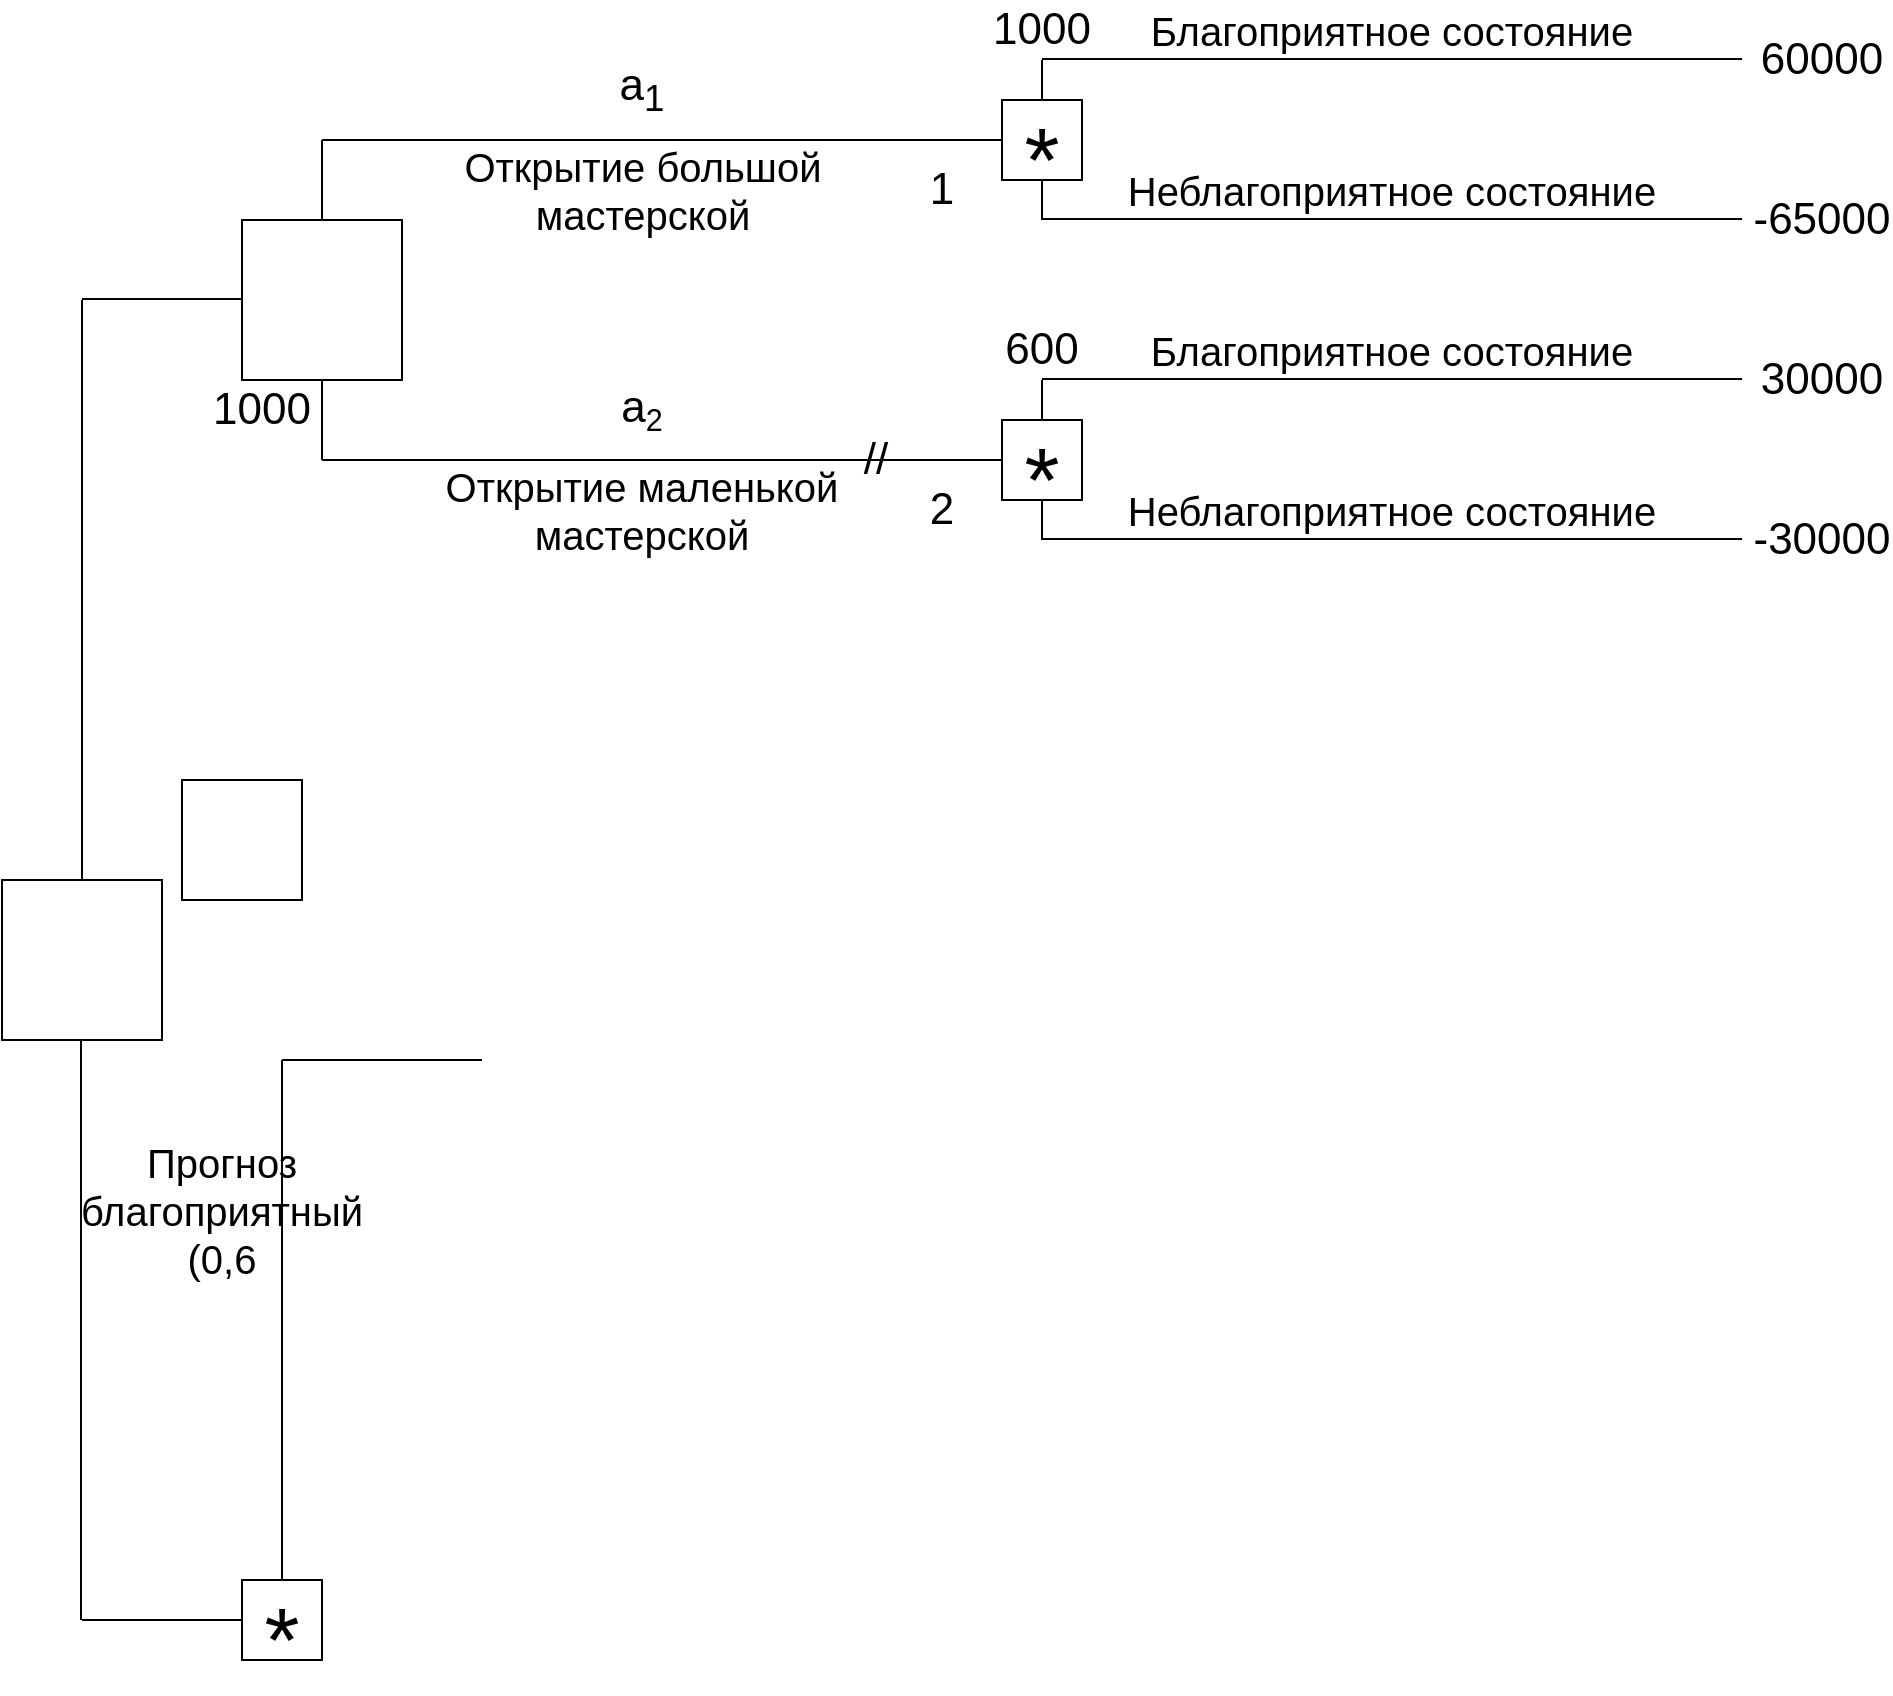 <mxfile version="21.2.2" type="github">
  <diagram name="Страница 1" id="u-sbfwJLnuA_nyr79iu4">
    <mxGraphModel dx="1055" dy="1715" grid="1" gridSize="10" guides="1" tooltips="1" connect="1" arrows="1" fold="1" page="1" pageScale="1" pageWidth="827" pageHeight="1169" math="0" shadow="0">
      <root>
        <mxCell id="0" />
        <mxCell id="1" parent="0" />
        <mxCell id="143vvhO9jWTRz-17te7v-1" value="" style="whiteSpace=wrap;html=1;aspect=fixed;" vertex="1" parent="1">
          <mxGeometry x="200" y="360" width="80" height="80" as="geometry" />
        </mxCell>
        <mxCell id="143vvhO9jWTRz-17te7v-2" value="" style="whiteSpace=wrap;html=1;aspect=fixed;fontSize=30;" vertex="1" parent="1">
          <mxGeometry x="580" y="300" width="40" height="40" as="geometry" />
        </mxCell>
        <mxCell id="143vvhO9jWTRz-17te7v-3" value="" style="whiteSpace=wrap;html=1;aspect=fixed;" vertex="1" parent="1">
          <mxGeometry x="580" y="460" width="40" height="40" as="geometry" />
        </mxCell>
        <mxCell id="143vvhO9jWTRz-17te7v-4" value="" style="endArrow=none;html=1;rounded=0;" edge="1" parent="1">
          <mxGeometry width="50" height="50" relative="1" as="geometry">
            <mxPoint x="240" y="360" as="sourcePoint" />
            <mxPoint x="240" y="320" as="targetPoint" />
          </mxGeometry>
        </mxCell>
        <mxCell id="143vvhO9jWTRz-17te7v-5" value="" style="endArrow=none;html=1;rounded=0;entryX=0;entryY=0.5;entryDx=0;entryDy=0;" edge="1" parent="1" target="143vvhO9jWTRz-17te7v-2">
          <mxGeometry width="50" height="50" relative="1" as="geometry">
            <mxPoint x="240" y="320" as="sourcePoint" />
            <mxPoint x="290" y="270" as="targetPoint" />
          </mxGeometry>
        </mxCell>
        <mxCell id="143vvhO9jWTRz-17te7v-6" value="" style="endArrow=none;html=1;rounded=0;" edge="1" parent="1">
          <mxGeometry width="50" height="50" relative="1" as="geometry">
            <mxPoint x="240" y="480" as="sourcePoint" />
            <mxPoint x="240" y="440" as="targetPoint" />
          </mxGeometry>
        </mxCell>
        <mxCell id="143vvhO9jWTRz-17te7v-7" value="" style="endArrow=none;html=1;rounded=0;entryX=0;entryY=0.5;entryDx=0;entryDy=0;" edge="1" parent="1" target="143vvhO9jWTRz-17te7v-3">
          <mxGeometry width="50" height="50" relative="1" as="geometry">
            <mxPoint x="240" y="480" as="sourcePoint" />
            <mxPoint x="290" y="430" as="targetPoint" />
          </mxGeometry>
        </mxCell>
        <mxCell id="143vvhO9jWTRz-17te7v-8" value="" style="endArrow=none;html=1;rounded=0;" edge="1" parent="1">
          <mxGeometry width="50" height="50" relative="1" as="geometry">
            <mxPoint x="600" y="279.5" as="sourcePoint" />
            <mxPoint x="950" y="279.5" as="targetPoint" />
          </mxGeometry>
        </mxCell>
        <mxCell id="143vvhO9jWTRz-17te7v-9" value="" style="endArrow=none;html=1;rounded=0;" edge="1" parent="1">
          <mxGeometry width="50" height="50" relative="1" as="geometry">
            <mxPoint x="600" y="359.5" as="sourcePoint" />
            <mxPoint x="950" y="359.5" as="targetPoint" />
          </mxGeometry>
        </mxCell>
        <mxCell id="143vvhO9jWTRz-17te7v-10" value="" style="endArrow=none;html=1;rounded=0;" edge="1" parent="1">
          <mxGeometry width="50" height="50" relative="1" as="geometry">
            <mxPoint x="600" y="439.5" as="sourcePoint" />
            <mxPoint x="950" y="439.5" as="targetPoint" />
          </mxGeometry>
        </mxCell>
        <mxCell id="143vvhO9jWTRz-17te7v-11" value="" style="endArrow=none;html=1;rounded=0;" edge="1" parent="1">
          <mxGeometry width="50" height="50" relative="1" as="geometry">
            <mxPoint x="600" y="519.5" as="sourcePoint" />
            <mxPoint x="950" y="519.5" as="targetPoint" />
          </mxGeometry>
        </mxCell>
        <mxCell id="143vvhO9jWTRz-17te7v-12" value="" style="endArrow=none;html=1;rounded=0;exitX=0.5;exitY=0;exitDx=0;exitDy=0;" edge="1" parent="1" source="143vvhO9jWTRz-17te7v-3">
          <mxGeometry width="50" height="50" relative="1" as="geometry">
            <mxPoint x="550" y="490" as="sourcePoint" />
            <mxPoint x="600" y="440" as="targetPoint" />
          </mxGeometry>
        </mxCell>
        <mxCell id="143vvhO9jWTRz-17te7v-13" value="" style="endArrow=none;html=1;rounded=0;exitX=0.5;exitY=1;exitDx=0;exitDy=0;" edge="1" parent="1" source="143vvhO9jWTRz-17te7v-3">
          <mxGeometry width="50" height="50" relative="1" as="geometry">
            <mxPoint x="550" y="570" as="sourcePoint" />
            <mxPoint x="600" y="520" as="targetPoint" />
          </mxGeometry>
        </mxCell>
        <mxCell id="143vvhO9jWTRz-17te7v-14" value="" style="endArrow=none;html=1;rounded=0;exitX=0.5;exitY=0;exitDx=0;exitDy=0;" edge="1" parent="1" source="143vvhO9jWTRz-17te7v-2">
          <mxGeometry width="50" height="50" relative="1" as="geometry">
            <mxPoint x="550" y="330" as="sourcePoint" />
            <mxPoint x="600" y="280" as="targetPoint" />
          </mxGeometry>
        </mxCell>
        <mxCell id="143vvhO9jWTRz-17te7v-15" value="" style="endArrow=none;html=1;rounded=0;exitX=0.5;exitY=1;exitDx=0;exitDy=0;" edge="1" parent="1" source="143vvhO9jWTRz-17te7v-2">
          <mxGeometry width="50" height="50" relative="1" as="geometry">
            <mxPoint x="550" y="410" as="sourcePoint" />
            <mxPoint x="600" y="360" as="targetPoint" />
          </mxGeometry>
        </mxCell>
        <mxCell id="143vvhO9jWTRz-17te7v-16" value="&lt;span style=&quot;font-size: 20px;&quot;&gt;Благоприятное состояние&lt;/span&gt;" style="text;html=1;strokeColor=none;fillColor=none;align=center;verticalAlign=middle;whiteSpace=wrap;rounded=0;" vertex="1" parent="1">
          <mxGeometry x="630" y="250" width="290" height="30" as="geometry" />
        </mxCell>
        <mxCell id="143vvhO9jWTRz-17te7v-17" value="&lt;span style=&quot;font-size: 20px;&quot;&gt;Благоприятное состояние&lt;/span&gt;" style="text;html=1;strokeColor=none;fillColor=none;align=center;verticalAlign=middle;whiteSpace=wrap;rounded=0;" vertex="1" parent="1">
          <mxGeometry x="630" y="410" width="290" height="30" as="geometry" />
        </mxCell>
        <mxCell id="143vvhO9jWTRz-17te7v-18" value="&lt;span style=&quot;font-size: 20px;&quot;&gt;Неблагоприятное состояние&lt;/span&gt;" style="text;html=1;strokeColor=none;fillColor=none;align=center;verticalAlign=middle;whiteSpace=wrap;rounded=0;" vertex="1" parent="1">
          <mxGeometry x="630" y="330" width="290" height="30" as="geometry" />
        </mxCell>
        <mxCell id="143vvhO9jWTRz-17te7v-19" value="&lt;span style=&quot;font-size: 20px;&quot;&gt;Неблагоприятное состояние&lt;/span&gt;" style="text;html=1;strokeColor=none;fillColor=none;align=center;verticalAlign=middle;whiteSpace=wrap;rounded=0;" vertex="1" parent="1">
          <mxGeometry x="630" y="490" width="290" height="30" as="geometry" />
        </mxCell>
        <mxCell id="143vvhO9jWTRz-17te7v-20" value="&lt;span style=&quot;font-size: 20px;&quot;&gt;Открытие большой мастерской&lt;/span&gt;" style="text;html=1;strokeColor=none;fillColor=none;align=center;verticalAlign=middle;whiteSpace=wrap;rounded=0;fontSize=20;" vertex="1" parent="1">
          <mxGeometry x="253.5" y="330" width="293" height="30" as="geometry" />
        </mxCell>
        <mxCell id="143vvhO9jWTRz-17te7v-21" value="&lt;span style=&quot;font-size: 20px;&quot;&gt;Открытие маленькой мастерской&lt;/span&gt;" style="text;html=1;strokeColor=none;fillColor=none;align=center;verticalAlign=middle;whiteSpace=wrap;rounded=0;" vertex="1" parent="1">
          <mxGeometry x="270" y="490" width="260" height="30" as="geometry" />
        </mxCell>
        <mxCell id="143vvhO9jWTRz-17te7v-22" value="*" style="text;html=1;strokeColor=none;fillColor=none;align=center;verticalAlign=middle;whiteSpace=wrap;rounded=0;fontSize=45;" vertex="1" parent="1">
          <mxGeometry x="570" y="310" width="60" height="40" as="geometry" />
        </mxCell>
        <mxCell id="143vvhO9jWTRz-17te7v-23" value="*" style="text;html=1;strokeColor=none;fillColor=none;align=center;verticalAlign=middle;whiteSpace=wrap;rounded=0;fontSize=45;" vertex="1" parent="1">
          <mxGeometry x="570" y="470" width="60" height="40" as="geometry" />
        </mxCell>
        <mxCell id="143vvhO9jWTRz-17te7v-24" value="1" style="text;html=1;strokeColor=none;fillColor=none;align=center;verticalAlign=middle;whiteSpace=wrap;rounded=0;fontSize=22;" vertex="1" parent="1">
          <mxGeometry x="520" y="330" width="60" height="30" as="geometry" />
        </mxCell>
        <mxCell id="143vvhO9jWTRz-17te7v-25" value="2" style="text;html=1;strokeColor=none;fillColor=none;align=center;verticalAlign=middle;whiteSpace=wrap;rounded=0;fontSize=22;" vertex="1" parent="1">
          <mxGeometry x="520" y="490" width="60" height="30" as="geometry" />
        </mxCell>
        <mxCell id="143vvhO9jWTRz-17te7v-26" value="a&lt;sub&gt;1&lt;/sub&gt;" style="text;html=1;strokeColor=none;fillColor=none;align=center;verticalAlign=middle;whiteSpace=wrap;rounded=0;fontSize=22;" vertex="1" parent="1">
          <mxGeometry x="370" y="280" width="60" height="30" as="geometry" />
        </mxCell>
        <mxCell id="143vvhO9jWTRz-17te7v-27" value="a&lt;span style=&quot;font-size: 18.333px;&quot;&gt;&lt;sub&gt;2&lt;/sub&gt;&lt;/span&gt;" style="text;html=1;strokeColor=none;fillColor=none;align=center;verticalAlign=middle;whiteSpace=wrap;rounded=0;fontSize=22;" vertex="1" parent="1">
          <mxGeometry x="370" y="440" width="60" height="30" as="geometry" />
        </mxCell>
        <mxCell id="143vvhO9jWTRz-17te7v-28" value="60000" style="text;html=1;strokeColor=none;fillColor=none;align=center;verticalAlign=middle;whiteSpace=wrap;rounded=0;fontSize=22;" vertex="1" parent="1">
          <mxGeometry x="960" y="260" width="60" height="40" as="geometry" />
        </mxCell>
        <mxCell id="143vvhO9jWTRz-17te7v-29" value="-65000" style="text;html=1;strokeColor=none;fillColor=none;align=center;verticalAlign=middle;whiteSpace=wrap;rounded=0;fontSize=22;" vertex="1" parent="1">
          <mxGeometry x="960" y="340" width="60" height="40" as="geometry" />
        </mxCell>
        <mxCell id="143vvhO9jWTRz-17te7v-30" value="30000" style="text;html=1;strokeColor=none;fillColor=none;align=center;verticalAlign=middle;whiteSpace=wrap;rounded=0;fontSize=22;" vertex="1" parent="1">
          <mxGeometry x="960" y="420" width="60" height="40" as="geometry" />
        </mxCell>
        <mxCell id="143vvhO9jWTRz-17te7v-31" value="-30000" style="text;html=1;strokeColor=none;fillColor=none;align=center;verticalAlign=middle;whiteSpace=wrap;rounded=0;fontSize=22;" vertex="1" parent="1">
          <mxGeometry x="960" y="500" width="60" height="40" as="geometry" />
        </mxCell>
        <mxCell id="143vvhO9jWTRz-17te7v-32" value="1000" style="text;html=1;strokeColor=none;fillColor=none;align=center;verticalAlign=middle;whiteSpace=wrap;rounded=0;fontSize=22;" vertex="1" parent="1">
          <mxGeometry x="180" y="440" width="60" height="30" as="geometry" />
        </mxCell>
        <mxCell id="143vvhO9jWTRz-17te7v-33" value="1000" style="text;html=1;strokeColor=none;fillColor=none;align=center;verticalAlign=middle;whiteSpace=wrap;rounded=0;fontSize=22;" vertex="1" parent="1">
          <mxGeometry x="570" y="250" width="60" height="30" as="geometry" />
        </mxCell>
        <mxCell id="143vvhO9jWTRz-17te7v-34" value="600" style="text;html=1;strokeColor=none;fillColor=none;align=center;verticalAlign=middle;whiteSpace=wrap;rounded=0;fontSize=22;" vertex="1" parent="1">
          <mxGeometry x="570" y="410" width="60" height="30" as="geometry" />
        </mxCell>
        <mxCell id="143vvhO9jWTRz-17te7v-35" value="//" style="text;html=1;strokeColor=none;fillColor=none;align=center;verticalAlign=middle;whiteSpace=wrap;rounded=0;fontSize=22;" vertex="1" parent="1">
          <mxGeometry x="486.5" y="465" width="60" height="30" as="geometry" />
        </mxCell>
        <mxCell id="143vvhO9jWTRz-17te7v-36" value="" style="endArrow=none;html=1;rounded=0;" edge="1" parent="1">
          <mxGeometry width="50" height="50" relative="1" as="geometry">
            <mxPoint x="120" y="1060" as="sourcePoint" />
            <mxPoint x="200" y="1060" as="targetPoint" />
          </mxGeometry>
        </mxCell>
        <mxCell id="143vvhO9jWTRz-17te7v-37" value="" style="endArrow=none;html=1;rounded=0;" edge="1" parent="1">
          <mxGeometry width="50" height="50" relative="1" as="geometry">
            <mxPoint x="120" y="690" as="sourcePoint" />
            <mxPoint x="120" y="400" as="targetPoint" />
          </mxGeometry>
        </mxCell>
        <mxCell id="143vvhO9jWTRz-17te7v-38" value="" style="whiteSpace=wrap;html=1;aspect=fixed;" vertex="1" parent="1">
          <mxGeometry x="80" y="690" width="80" height="80" as="geometry" />
        </mxCell>
        <mxCell id="143vvhO9jWTRz-17te7v-39" value="" style="whiteSpace=wrap;html=1;aspect=fixed;" vertex="1" parent="1">
          <mxGeometry x="170" y="640" width="60" height="60" as="geometry" />
        </mxCell>
        <mxCell id="143vvhO9jWTRz-17te7v-40" value="" style="endArrow=none;html=1;rounded=0;" edge="1" parent="1">
          <mxGeometry width="50" height="50" relative="1" as="geometry">
            <mxPoint x="119.5" y="1060" as="sourcePoint" />
            <mxPoint x="119.5" y="770" as="targetPoint" />
          </mxGeometry>
        </mxCell>
        <mxCell id="143vvhO9jWTRz-17te7v-41" value="" style="endArrow=none;html=1;rounded=0;" edge="1" parent="1">
          <mxGeometry width="50" height="50" relative="1" as="geometry">
            <mxPoint x="120" y="399.5" as="sourcePoint" />
            <mxPoint x="200" y="399.5" as="targetPoint" />
          </mxGeometry>
        </mxCell>
        <mxCell id="143vvhO9jWTRz-17te7v-42" value="" style="whiteSpace=wrap;html=1;aspect=fixed;" vertex="1" parent="1">
          <mxGeometry x="200" y="1040" width="40" height="40" as="geometry" />
        </mxCell>
        <mxCell id="143vvhO9jWTRz-17te7v-43" value="*" style="text;html=1;strokeColor=none;fillColor=none;align=center;verticalAlign=middle;whiteSpace=wrap;rounded=0;fontSize=45;" vertex="1" parent="1">
          <mxGeometry x="190" y="1050" width="60" height="40" as="geometry" />
        </mxCell>
        <mxCell id="143vvhO9jWTRz-17te7v-44" value="" style="endArrow=none;html=1;rounded=0;" edge="1" parent="1">
          <mxGeometry width="50" height="50" relative="1" as="geometry">
            <mxPoint x="220" y="1040" as="sourcePoint" />
            <mxPoint x="220" y="780" as="targetPoint" />
          </mxGeometry>
        </mxCell>
        <mxCell id="143vvhO9jWTRz-17te7v-45" value="&lt;span style=&quot;font-size: 20px;&quot;&gt;Прогноз благоприятный (0,6&lt;/span&gt;" style="text;html=1;strokeColor=none;fillColor=none;align=center;verticalAlign=middle;whiteSpace=wrap;rounded=0;flipV=0;flipH=0;" vertex="1" parent="1">
          <mxGeometry x="160" y="830" width="60" height="50" as="geometry" />
        </mxCell>
        <mxCell id="143vvhO9jWTRz-17te7v-46" value="" style="endArrow=none;html=1;rounded=0;" edge="1" parent="1">
          <mxGeometry width="50" height="50" relative="1" as="geometry">
            <mxPoint x="220" y="780" as="sourcePoint" />
            <mxPoint x="320" y="780" as="targetPoint" />
          </mxGeometry>
        </mxCell>
      </root>
    </mxGraphModel>
  </diagram>
</mxfile>
